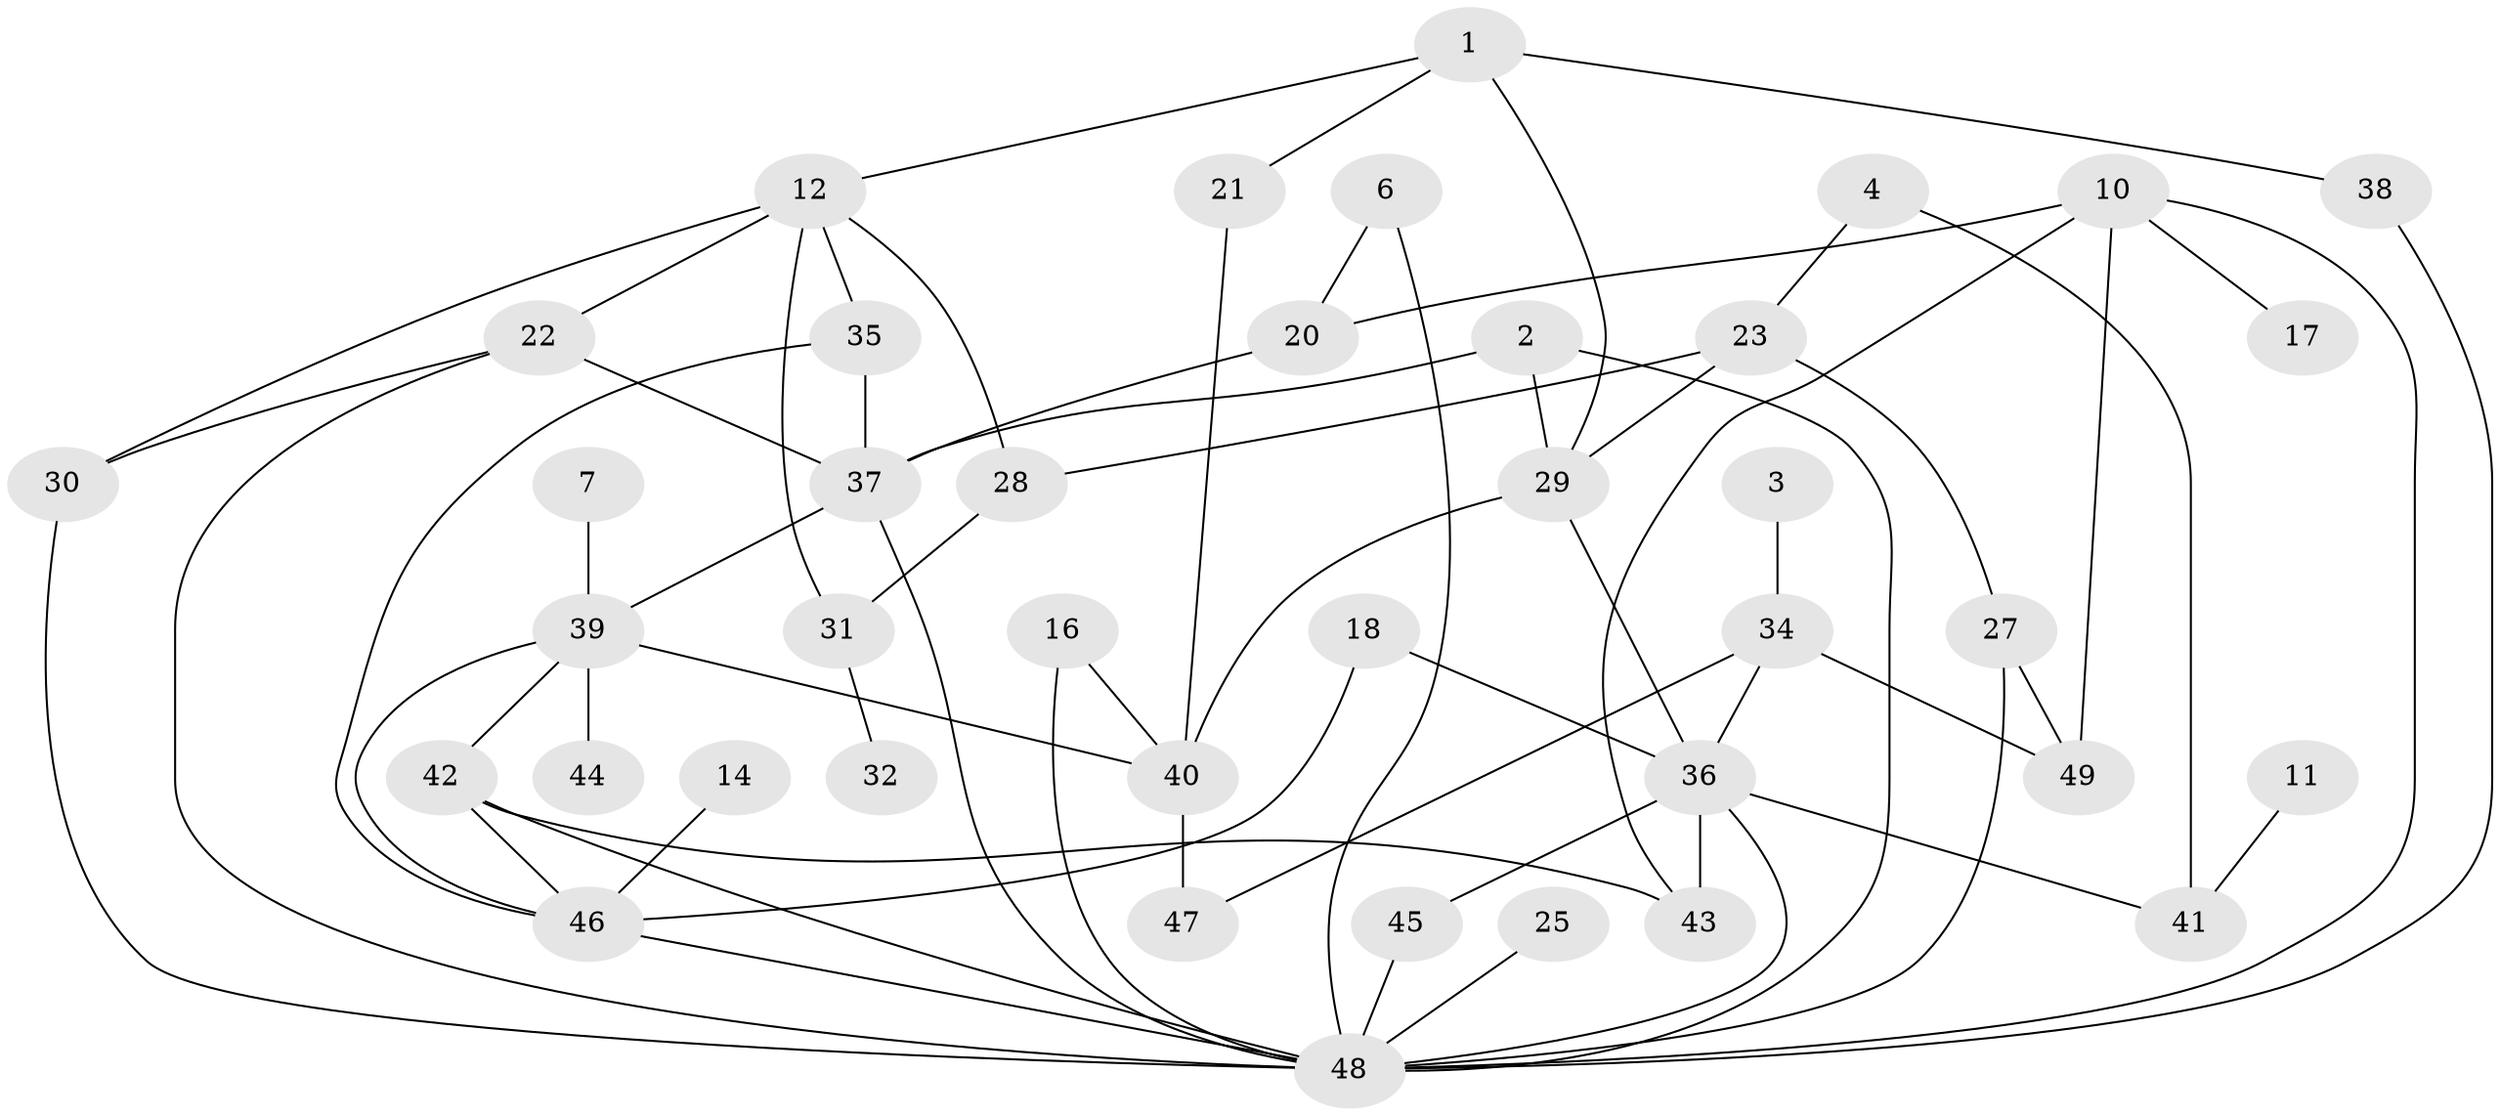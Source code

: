 // original degree distribution, {3: 0.21428571428571427, 1: 0.19387755102040816, 4: 0.14285714285714285, 2: 0.29591836734693877, 0: 0.08163265306122448, 6: 0.01020408163265306, 5: 0.05102040816326531, 7: 0.01020408163265306}
// Generated by graph-tools (version 1.1) at 2025/49/03/09/25 03:49:12]
// undirected, 40 vertices, 67 edges
graph export_dot {
graph [start="1"]
  node [color=gray90,style=filled];
  1;
  2;
  3;
  4;
  6;
  7;
  10;
  11;
  12;
  14;
  16;
  17;
  18;
  20;
  21;
  22;
  23;
  25;
  27;
  28;
  29;
  30;
  31;
  32;
  34;
  35;
  36;
  37;
  38;
  39;
  40;
  41;
  42;
  43;
  44;
  45;
  46;
  47;
  48;
  49;
  1 -- 12 [weight=1.0];
  1 -- 21 [weight=1.0];
  1 -- 29 [weight=1.0];
  1 -- 38 [weight=1.0];
  2 -- 29 [weight=1.0];
  2 -- 37 [weight=1.0];
  2 -- 48 [weight=1.0];
  3 -- 34 [weight=1.0];
  4 -- 23 [weight=1.0];
  4 -- 41 [weight=1.0];
  6 -- 20 [weight=1.0];
  6 -- 48 [weight=1.0];
  7 -- 39 [weight=1.0];
  10 -- 17 [weight=1.0];
  10 -- 20 [weight=1.0];
  10 -- 43 [weight=1.0];
  10 -- 48 [weight=1.0];
  10 -- 49 [weight=1.0];
  11 -- 41 [weight=1.0];
  12 -- 22 [weight=1.0];
  12 -- 28 [weight=1.0];
  12 -- 30 [weight=1.0];
  12 -- 31 [weight=1.0];
  12 -- 35 [weight=1.0];
  14 -- 46 [weight=1.0];
  16 -- 40 [weight=1.0];
  16 -- 48 [weight=1.0];
  18 -- 36 [weight=1.0];
  18 -- 46 [weight=1.0];
  20 -- 37 [weight=1.0];
  21 -- 40 [weight=1.0];
  22 -- 30 [weight=1.0];
  22 -- 37 [weight=1.0];
  22 -- 48 [weight=1.0];
  23 -- 27 [weight=1.0];
  23 -- 28 [weight=1.0];
  23 -- 29 [weight=1.0];
  25 -- 48 [weight=1.0];
  27 -- 48 [weight=1.0];
  27 -- 49 [weight=1.0];
  28 -- 31 [weight=1.0];
  29 -- 36 [weight=1.0];
  29 -- 40 [weight=1.0];
  30 -- 48 [weight=1.0];
  31 -- 32 [weight=1.0];
  34 -- 36 [weight=1.0];
  34 -- 47 [weight=1.0];
  34 -- 49 [weight=1.0];
  35 -- 37 [weight=1.0];
  35 -- 46 [weight=1.0];
  36 -- 41 [weight=1.0];
  36 -- 43 [weight=1.0];
  36 -- 45 [weight=1.0];
  36 -- 48 [weight=1.0];
  37 -- 39 [weight=1.0];
  37 -- 48 [weight=1.0];
  38 -- 48 [weight=1.0];
  39 -- 40 [weight=1.0];
  39 -- 42 [weight=1.0];
  39 -- 44 [weight=1.0];
  39 -- 46 [weight=1.0];
  40 -- 47 [weight=1.0];
  42 -- 43 [weight=1.0];
  42 -- 46 [weight=1.0];
  42 -- 48 [weight=1.0];
  45 -- 48 [weight=1.0];
  46 -- 48 [weight=1.0];
}
